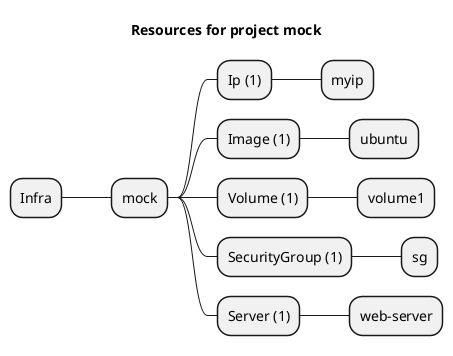 @startmindmap
title Resources for project mock
skinparam monochrome true
+ Infra
++ mock
+++ Ip (1)
++++ myip
+++ Image (1)
++++ ubuntu
+++ Volume (1)
++++ volume1
+++ SecurityGroup (1)
++++ sg
+++ Server (1)
++++ web-server
@endmindmap